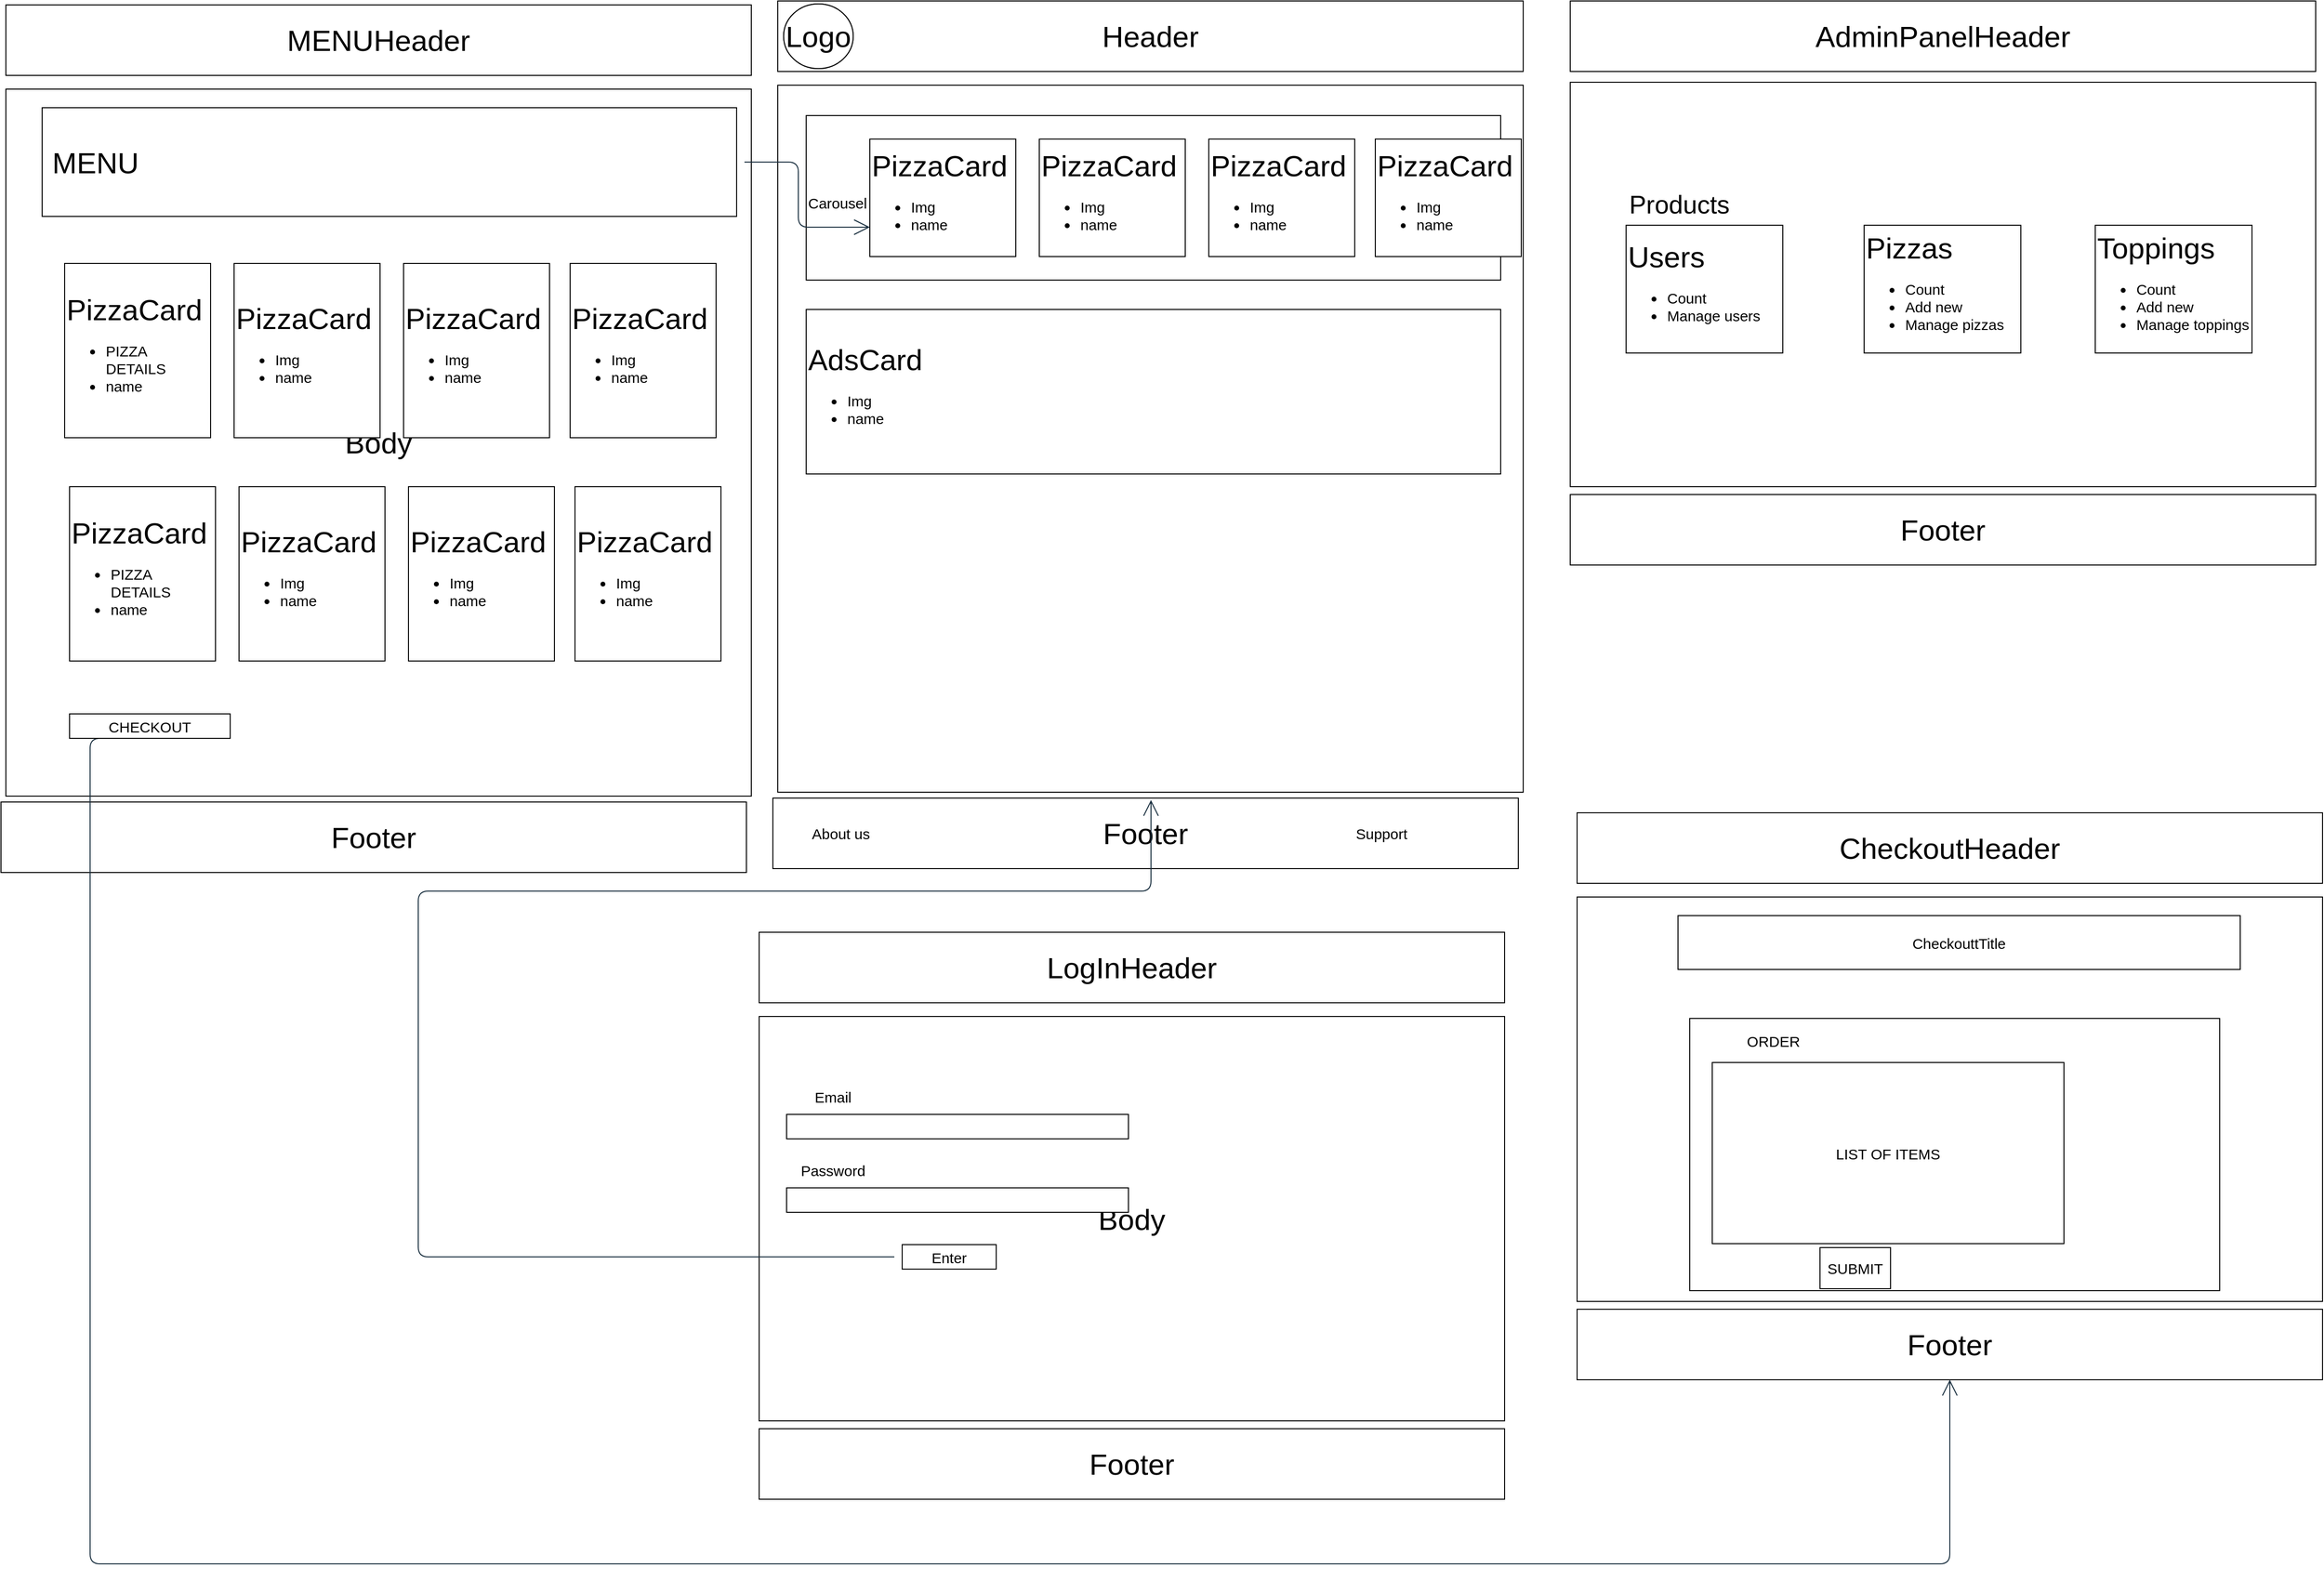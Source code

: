 <mxfile version="16.6.1" type="github">
  <diagram id="f_OamlXEMhh0Ig-cFjTD" name="Page-1">
    <mxGraphModel dx="2936" dy="964" grid="0" gridSize="10" guides="1" tooltips="1" connect="1" arrows="1" fold="1" page="0" pageScale="1" pageWidth="850" pageHeight="1100" math="0" shadow="0">
      <root>
        <mxCell id="0" />
        <mxCell id="1" parent="0" />
        <mxCell id="QaYpBxPNPQrCtKfL7-Zh-1" value="&lt;font style=&quot;font-size: 30px&quot;&gt;Header&lt;/font&gt;" style="rounded=0;whiteSpace=wrap;html=1;hachureGap=4;" parent="1" vertex="1">
          <mxGeometry x="-188" y="41" width="761" height="72" as="geometry" />
        </mxCell>
        <mxCell id="QaYpBxPNPQrCtKfL7-Zh-2" value="&lt;font style=&quot;font-size: 30px&quot;&gt;Body&lt;/font&gt;" style="rounded=0;whiteSpace=wrap;html=1;hachureGap=4;" parent="1" vertex="1">
          <mxGeometry x="-188" y="127" width="761" height="722" as="geometry" />
        </mxCell>
        <mxCell id="QaYpBxPNPQrCtKfL7-Zh-3" value="Logo" style="ellipse;whiteSpace=wrap;html=1;hachureGap=4;fontSize=30;" parent="1" vertex="1">
          <mxGeometry x="-182" y="44" width="71" height="66" as="geometry" />
        </mxCell>
        <mxCell id="QaYpBxPNPQrCtKfL7-Zh-4" value="&lt;font style=&quot;font-size: 30px&quot;&gt;Footer&lt;/font&gt;" style="rounded=0;whiteSpace=wrap;html=1;hachureGap=4;" parent="1" vertex="1">
          <mxGeometry x="-193" y="855" width="761" height="72" as="geometry" />
        </mxCell>
        <mxCell id="QaYpBxPNPQrCtKfL7-Zh-9" value="&lt;font style=&quot;font-size: 15px&quot;&gt;Carousel&lt;/font&gt;" style="rounded=0;whiteSpace=wrap;html=1;hachureGap=4;fontSize=30;align=left;" parent="1" vertex="1">
          <mxGeometry x="-159" y="158" width="709" height="168" as="geometry" />
        </mxCell>
        <mxCell id="QaYpBxPNPQrCtKfL7-Zh-6" value="AdsCard&lt;br style=&quot;font-size: 29px&quot;&gt;&lt;ul style=&quot;font-size: 15px&quot;&gt;&lt;li&gt;&lt;font style=&quot;font-size: 15px&quot;&gt;Img&lt;/font&gt;&lt;/li&gt;&lt;li&gt;&lt;font style=&quot;font-size: 15px&quot;&gt;name&lt;/font&gt;&lt;/li&gt;&lt;/ul&gt;" style="rounded=0;whiteSpace=wrap;html=1;hachureGap=4;fontSize=30;align=left;" parent="1" vertex="1">
          <mxGeometry x="-159" y="356" width="709" height="168" as="geometry" />
        </mxCell>
        <mxCell id="QaYpBxPNPQrCtKfL7-Zh-26" value="" style="group" parent="1" vertex="1" connectable="0">
          <mxGeometry x="-94" y="182" width="665" height="120" as="geometry" />
        </mxCell>
        <mxCell id="QaYpBxPNPQrCtKfL7-Zh-5" value="PizzaCard&lt;br style=&quot;font-size: 29px&quot;&gt;&lt;ul style=&quot;font-size: 15px&quot;&gt;&lt;li&gt;&lt;font style=&quot;font-size: 15px&quot;&gt;Img&lt;/font&gt;&lt;/li&gt;&lt;li&gt;&lt;font style=&quot;font-size: 15px&quot;&gt;name&lt;/font&gt;&lt;/li&gt;&lt;/ul&gt;" style="rounded=0;whiteSpace=wrap;html=1;hachureGap=4;fontSize=30;align=left;" parent="QaYpBxPNPQrCtKfL7-Zh-26" vertex="1">
          <mxGeometry width="149" height="120" as="geometry" />
        </mxCell>
        <mxCell id="QaYpBxPNPQrCtKfL7-Zh-10" value="PizzaCard&lt;br style=&quot;font-size: 29px&quot;&gt;&lt;ul style=&quot;font-size: 15px&quot;&gt;&lt;li&gt;&lt;font style=&quot;font-size: 15px&quot;&gt;Img&lt;/font&gt;&lt;/li&gt;&lt;li&gt;&lt;font style=&quot;font-size: 15px&quot;&gt;name&lt;/font&gt;&lt;/li&gt;&lt;/ul&gt;" style="rounded=0;whiteSpace=wrap;html=1;hachureGap=4;fontSize=30;align=left;" parent="QaYpBxPNPQrCtKfL7-Zh-26" vertex="1">
          <mxGeometry x="173" width="149" height="120" as="geometry" />
        </mxCell>
        <mxCell id="QaYpBxPNPQrCtKfL7-Zh-11" value="PizzaCard&lt;br style=&quot;font-size: 29px&quot;&gt;&lt;ul style=&quot;font-size: 15px&quot;&gt;&lt;li&gt;&lt;font style=&quot;font-size: 15px&quot;&gt;Img&lt;/font&gt;&lt;/li&gt;&lt;li&gt;&lt;font style=&quot;font-size: 15px&quot;&gt;name&lt;/font&gt;&lt;/li&gt;&lt;/ul&gt;" style="rounded=0;whiteSpace=wrap;html=1;hachureGap=4;fontSize=30;align=left;" parent="QaYpBxPNPQrCtKfL7-Zh-26" vertex="1">
          <mxGeometry x="346" width="149" height="120" as="geometry" />
        </mxCell>
        <mxCell id="QaYpBxPNPQrCtKfL7-Zh-12" value="PizzaCard&lt;br style=&quot;font-size: 29px&quot;&gt;&lt;ul style=&quot;font-size: 15px&quot;&gt;&lt;li&gt;&lt;font style=&quot;font-size: 15px&quot;&gt;Img&lt;/font&gt;&lt;/li&gt;&lt;li&gt;&lt;font style=&quot;font-size: 15px&quot;&gt;name&lt;/font&gt;&lt;/li&gt;&lt;/ul&gt;" style="rounded=0;whiteSpace=wrap;html=1;hachureGap=4;fontSize=30;align=left;" parent="QaYpBxPNPQrCtKfL7-Zh-26" vertex="1">
          <mxGeometry x="516" width="149" height="120" as="geometry" />
        </mxCell>
        <mxCell id="QaYpBxPNPQrCtKfL7-Zh-28" value="Logo" style="ellipse;whiteSpace=wrap;html=1;hachureGap=4;fontSize=30;" parent="1" vertex="1">
          <mxGeometry x="-182" y="44" width="71" height="66" as="geometry" />
        </mxCell>
        <mxCell id="QaYpBxPNPQrCtKfL7-Zh-39" value="&lt;font style=&quot;font-size: 30px&quot;&gt;LogInHeader&lt;/font&gt;" style="rounded=0;whiteSpace=wrap;html=1;hachureGap=4;" parent="1" vertex="1">
          <mxGeometry x="-207" y="992" width="761" height="72" as="geometry" />
        </mxCell>
        <mxCell id="QaYpBxPNPQrCtKfL7-Zh-41" value="&lt;font style=&quot;font-size: 30px&quot;&gt;Footer&lt;/font&gt;" style="rounded=0;whiteSpace=wrap;html=1;hachureGap=4;" parent="1" vertex="1">
          <mxGeometry x="-207" y="1499" width="761" height="72" as="geometry" />
        </mxCell>
        <mxCell id="QaYpBxPNPQrCtKfL7-Zh-53" value="" style="group" parent="1" vertex="1" connectable="0">
          <mxGeometry x="628" y="870" width="761" height="579" as="geometry" />
        </mxCell>
        <mxCell id="QaYpBxPNPQrCtKfL7-Zh-50" value="&lt;span style=&quot;font-size: 30px&quot;&gt;CheckoutHeader&lt;/span&gt;" style="rounded=0;whiteSpace=wrap;html=1;hachureGap=4;" parent="QaYpBxPNPQrCtKfL7-Zh-53" vertex="1">
          <mxGeometry width="761" height="72" as="geometry" />
        </mxCell>
        <mxCell id="QaYpBxPNPQrCtKfL7-Zh-51" value="&lt;font style=&quot;font-size: 30px&quot;&gt;Body&lt;/font&gt;" style="rounded=0;whiteSpace=wrap;html=1;hachureGap=4;" parent="QaYpBxPNPQrCtKfL7-Zh-53" vertex="1">
          <mxGeometry y="86" width="761" height="413" as="geometry" />
        </mxCell>
        <mxCell id="QaYpBxPNPQrCtKfL7-Zh-52" value="&lt;font style=&quot;font-size: 30px&quot;&gt;Footer&lt;/font&gt;" style="rounded=0;whiteSpace=wrap;html=1;hachureGap=4;" parent="QaYpBxPNPQrCtKfL7-Zh-53" vertex="1">
          <mxGeometry y="507" width="761" height="72" as="geometry" />
        </mxCell>
        <mxCell id="QaYpBxPNPQrCtKfL7-Zh-56" value="CheckouttTitle" style="rounded=0;whiteSpace=wrap;html=1;hachureGap=4;fontSize=15;" parent="QaYpBxPNPQrCtKfL7-Zh-53" vertex="1">
          <mxGeometry x="103" y="105" width="574" height="55" as="geometry" />
        </mxCell>
        <mxCell id="QaYpBxPNPQrCtKfL7-Zh-78" value="" style="rounded=0;whiteSpace=wrap;html=1;hachureGap=4;fontSize=15;" parent="QaYpBxPNPQrCtKfL7-Zh-53" vertex="1">
          <mxGeometry x="115" y="210" width="541" height="278" as="geometry" />
        </mxCell>
        <mxCell id="QaYpBxPNPQrCtKfL7-Zh-87" value="" style="group" parent="QaYpBxPNPQrCtKfL7-Zh-53" vertex="1" connectable="0">
          <mxGeometry x="138" y="218" width="359" height="268" as="geometry" />
        </mxCell>
        <mxCell id="QaYpBxPNPQrCtKfL7-Zh-83" value="ORDER" style="text;strokeColor=none;fillColor=none;html=1;align=center;verticalAlign=middle;whiteSpace=wrap;rounded=0;hachureGap=4;fontSize=15;" parent="QaYpBxPNPQrCtKfL7-Zh-87" vertex="1">
          <mxGeometry x="15" width="95" height="30" as="geometry" />
        </mxCell>
        <mxCell id="QaYpBxPNPQrCtKfL7-Zh-85" value="LIST OF ITEMS" style="rounded=0;whiteSpace=wrap;html=1;hachureGap=4;fontSize=15;" parent="QaYpBxPNPQrCtKfL7-Zh-87" vertex="1">
          <mxGeometry y="37" width="359" height="185" as="geometry" />
        </mxCell>
        <mxCell id="QaYpBxPNPQrCtKfL7-Zh-86" value="SUBMIT" style="rounded=0;whiteSpace=wrap;html=1;hachureGap=4;fontSize=15;" parent="QaYpBxPNPQrCtKfL7-Zh-87" vertex="1">
          <mxGeometry x="110" y="226" width="72" height="42" as="geometry" />
        </mxCell>
        <mxCell id="QaYpBxPNPQrCtKfL7-Zh-55" value="" style="group" parent="1" vertex="1" connectable="0">
          <mxGeometry x="-207" y="1078" width="761" height="413" as="geometry" />
        </mxCell>
        <mxCell id="QaYpBxPNPQrCtKfL7-Zh-40" value="&lt;font style=&quot;font-size: 30px&quot;&gt;Body&lt;/font&gt;" style="rounded=0;whiteSpace=wrap;html=1;hachureGap=4;" parent="QaYpBxPNPQrCtKfL7-Zh-55" vertex="1">
          <mxGeometry width="761" height="413" as="geometry" />
        </mxCell>
        <mxCell id="QaYpBxPNPQrCtKfL7-Zh-42" value="" style="rounded=0;whiteSpace=wrap;html=1;hachureGap=4;fontSize=15;" parent="QaYpBxPNPQrCtKfL7-Zh-55" vertex="1">
          <mxGeometry x="28" y="100" width="349" height="25" as="geometry" />
        </mxCell>
        <mxCell id="QaYpBxPNPQrCtKfL7-Zh-43" value="Email" style="text;strokeColor=none;fillColor=none;html=1;align=center;verticalAlign=middle;whiteSpace=wrap;rounded=0;hachureGap=4;fontSize=15;" parent="QaYpBxPNPQrCtKfL7-Zh-55" vertex="1">
          <mxGeometry x="28" y="67" width="95" height="30" as="geometry" />
        </mxCell>
        <mxCell id="QaYpBxPNPQrCtKfL7-Zh-44" value="" style="rounded=0;whiteSpace=wrap;html=1;hachureGap=4;fontSize=15;" parent="QaYpBxPNPQrCtKfL7-Zh-55" vertex="1">
          <mxGeometry x="28" y="175" width="349" height="25" as="geometry" />
        </mxCell>
        <mxCell id="QaYpBxPNPQrCtKfL7-Zh-45" value="Password" style="text;strokeColor=none;fillColor=none;html=1;align=center;verticalAlign=middle;whiteSpace=wrap;rounded=0;hachureGap=4;fontSize=15;" parent="QaYpBxPNPQrCtKfL7-Zh-55" vertex="1">
          <mxGeometry x="28" y="142" width="95" height="30" as="geometry" />
        </mxCell>
        <mxCell id="QaYpBxPNPQrCtKfL7-Zh-54" value="Enter" style="rounded=0;whiteSpace=wrap;html=1;hachureGap=4;fontSize=15;" parent="QaYpBxPNPQrCtKfL7-Zh-55" vertex="1">
          <mxGeometry x="146" y="233" width="96" height="25" as="geometry" />
        </mxCell>
        <mxCell id="QaYpBxPNPQrCtKfL7-Zh-81" value="About us" style="text;strokeColor=none;fillColor=none;html=1;align=center;verticalAlign=middle;whiteSpace=wrap;rounded=0;hachureGap=4;fontSize=15;" parent="1" vertex="1">
          <mxGeometry x="-171" y="876" width="95" height="30" as="geometry" />
        </mxCell>
        <mxCell id="QaYpBxPNPQrCtKfL7-Zh-82" value="Support" style="text;strokeColor=none;fillColor=none;html=1;align=center;verticalAlign=middle;whiteSpace=wrap;rounded=0;hachureGap=4;fontSize=15;" parent="1" vertex="1">
          <mxGeometry x="381" y="876" width="95" height="30" as="geometry" />
        </mxCell>
        <mxCell id="QaYpBxPNPQrCtKfL7-Zh-88" value="&lt;font style=&quot;font-size: 30px&quot;&gt;MENUHeader&lt;/font&gt;" style="rounded=0;whiteSpace=wrap;html=1;hachureGap=4;" parent="1" vertex="1">
          <mxGeometry x="-976" y="45" width="761" height="72" as="geometry" />
        </mxCell>
        <mxCell id="QaYpBxPNPQrCtKfL7-Zh-89" value="&lt;font style=&quot;font-size: 30px&quot;&gt;Body&lt;/font&gt;" style="rounded=0;whiteSpace=wrap;html=1;hachureGap=4;" parent="1" vertex="1">
          <mxGeometry x="-976" y="131" width="761" height="722" as="geometry" />
        </mxCell>
        <mxCell id="QaYpBxPNPQrCtKfL7-Zh-90" value="&lt;font style=&quot;font-size: 30px&quot;&gt;Footer&lt;/font&gt;" style="rounded=0;whiteSpace=wrap;html=1;hachureGap=4;" parent="1" vertex="1">
          <mxGeometry x="-981" y="859" width="761" height="72" as="geometry" />
        </mxCell>
        <mxCell id="QaYpBxPNPQrCtKfL7-Zh-91" value="&lt;span style=&quot;white-space: pre&quot;&gt; &lt;/span&gt;MENU" style="rounded=0;whiteSpace=wrap;html=1;hachureGap=4;fontSize=30;align=left;" parent="1" vertex="1">
          <mxGeometry x="-939" y="150" width="709" height="111" as="geometry" />
        </mxCell>
        <mxCell id="QaYpBxPNPQrCtKfL7-Zh-92" value="" style="group" parent="1" vertex="1" connectable="0">
          <mxGeometry x="-916" y="309" width="665" height="178" as="geometry" />
        </mxCell>
        <mxCell id="QaYpBxPNPQrCtKfL7-Zh-93" value="PizzaCard&lt;br style=&quot;font-size: 29px&quot;&gt;&lt;ul style=&quot;font-size: 15px&quot;&gt;&lt;li&gt;PIZZA DETAILS&lt;/li&gt;&lt;li&gt;&lt;font style=&quot;font-size: 15px&quot;&gt;name&lt;/font&gt;&lt;/li&gt;&lt;/ul&gt;" style="rounded=0;whiteSpace=wrap;html=1;hachureGap=4;fontSize=30;align=left;" parent="QaYpBxPNPQrCtKfL7-Zh-92" vertex="1">
          <mxGeometry width="149" height="178" as="geometry" />
        </mxCell>
        <mxCell id="QaYpBxPNPQrCtKfL7-Zh-94" value="PizzaCard&lt;br style=&quot;font-size: 29px&quot;&gt;&lt;ul style=&quot;font-size: 15px&quot;&gt;&lt;li&gt;&lt;font style=&quot;font-size: 15px&quot;&gt;Img&lt;/font&gt;&lt;/li&gt;&lt;li&gt;&lt;font style=&quot;font-size: 15px&quot;&gt;name&lt;/font&gt;&lt;/li&gt;&lt;/ul&gt;" style="rounded=0;whiteSpace=wrap;html=1;hachureGap=4;fontSize=30;align=left;" parent="QaYpBxPNPQrCtKfL7-Zh-92" vertex="1">
          <mxGeometry x="173" width="149" height="178" as="geometry" />
        </mxCell>
        <mxCell id="QaYpBxPNPQrCtKfL7-Zh-95" value="PizzaCard&lt;br style=&quot;font-size: 29px&quot;&gt;&lt;ul style=&quot;font-size: 15px&quot;&gt;&lt;li&gt;&lt;font style=&quot;font-size: 15px&quot;&gt;Img&lt;/font&gt;&lt;/li&gt;&lt;li&gt;&lt;font style=&quot;font-size: 15px&quot;&gt;name&lt;/font&gt;&lt;/li&gt;&lt;/ul&gt;" style="rounded=0;whiteSpace=wrap;html=1;hachureGap=4;fontSize=30;align=left;" parent="QaYpBxPNPQrCtKfL7-Zh-92" vertex="1">
          <mxGeometry x="346" width="149" height="178" as="geometry" />
        </mxCell>
        <mxCell id="QaYpBxPNPQrCtKfL7-Zh-96" value="PizzaCard&lt;br style=&quot;font-size: 29px&quot;&gt;&lt;ul style=&quot;font-size: 15px&quot;&gt;&lt;li&gt;&lt;font style=&quot;font-size: 15px&quot;&gt;Img&lt;/font&gt;&lt;/li&gt;&lt;li&gt;&lt;font style=&quot;font-size: 15px&quot;&gt;name&lt;/font&gt;&lt;/li&gt;&lt;/ul&gt;" style="rounded=0;whiteSpace=wrap;html=1;hachureGap=4;fontSize=30;align=left;" parent="QaYpBxPNPQrCtKfL7-Zh-92" vertex="1">
          <mxGeometry x="516" width="149" height="178" as="geometry" />
        </mxCell>
        <mxCell id="QaYpBxPNPQrCtKfL7-Zh-98" value="" style="group" parent="1" vertex="1" connectable="0">
          <mxGeometry x="-911" y="537" width="665" height="178" as="geometry" />
        </mxCell>
        <mxCell id="QaYpBxPNPQrCtKfL7-Zh-99" value="PizzaCard&lt;br style=&quot;font-size: 29px&quot;&gt;&lt;ul style=&quot;font-size: 15px&quot;&gt;&lt;li&gt;PIZZA DETAILS&lt;/li&gt;&lt;li&gt;&lt;font style=&quot;font-size: 15px&quot;&gt;name&lt;/font&gt;&lt;/li&gt;&lt;/ul&gt;" style="rounded=0;whiteSpace=wrap;html=1;hachureGap=4;fontSize=30;align=left;" parent="QaYpBxPNPQrCtKfL7-Zh-98" vertex="1">
          <mxGeometry width="149" height="178" as="geometry" />
        </mxCell>
        <mxCell id="QaYpBxPNPQrCtKfL7-Zh-100" value="PizzaCard&lt;br style=&quot;font-size: 29px&quot;&gt;&lt;ul style=&quot;font-size: 15px&quot;&gt;&lt;li&gt;&lt;font style=&quot;font-size: 15px&quot;&gt;Img&lt;/font&gt;&lt;/li&gt;&lt;li&gt;&lt;font style=&quot;font-size: 15px&quot;&gt;name&lt;/font&gt;&lt;/li&gt;&lt;/ul&gt;" style="rounded=0;whiteSpace=wrap;html=1;hachureGap=4;fontSize=30;align=left;" parent="QaYpBxPNPQrCtKfL7-Zh-98" vertex="1">
          <mxGeometry x="173" width="149" height="178" as="geometry" />
        </mxCell>
        <mxCell id="QaYpBxPNPQrCtKfL7-Zh-101" value="PizzaCard&lt;br style=&quot;font-size: 29px&quot;&gt;&lt;ul style=&quot;font-size: 15px&quot;&gt;&lt;li&gt;&lt;font style=&quot;font-size: 15px&quot;&gt;Img&lt;/font&gt;&lt;/li&gt;&lt;li&gt;&lt;font style=&quot;font-size: 15px&quot;&gt;name&lt;/font&gt;&lt;/li&gt;&lt;/ul&gt;" style="rounded=0;whiteSpace=wrap;html=1;hachureGap=4;fontSize=30;align=left;" parent="QaYpBxPNPQrCtKfL7-Zh-98" vertex="1">
          <mxGeometry x="346" width="149" height="178" as="geometry" />
        </mxCell>
        <mxCell id="QaYpBxPNPQrCtKfL7-Zh-102" value="PizzaCard&lt;br style=&quot;font-size: 29px&quot;&gt;&lt;ul style=&quot;font-size: 15px&quot;&gt;&lt;li&gt;&lt;font style=&quot;font-size: 15px&quot;&gt;Img&lt;/font&gt;&lt;/li&gt;&lt;li&gt;&lt;font style=&quot;font-size: 15px&quot;&gt;name&lt;/font&gt;&lt;/li&gt;&lt;/ul&gt;" style="rounded=0;whiteSpace=wrap;html=1;hachureGap=4;fontSize=30;align=left;" parent="QaYpBxPNPQrCtKfL7-Zh-98" vertex="1">
          <mxGeometry x="516" width="149" height="178" as="geometry" />
        </mxCell>
        <mxCell id="QaYpBxPNPQrCtKfL7-Zh-103" value="" style="edgeStyle=orthogonalEdgeStyle;orthogonalLoop=1;jettySize=auto;html=1;rounded=1;sketch=0;fontColor=#1A1A1A;endArrow=open;startSize=14;endSize=14;sourcePerimeterSpacing=8;targetPerimeterSpacing=8;strokeColor=#182E3E;entryX=0;entryY=0.75;entryDx=0;entryDy=0;" parent="1" source="QaYpBxPNPQrCtKfL7-Zh-91" target="QaYpBxPNPQrCtKfL7-Zh-5" edge="1">
          <mxGeometry width="120" relative="1" as="geometry">
            <mxPoint x="-152" y="418" as="sourcePoint" />
            <mxPoint x="652" y="-27" as="targetPoint" />
          </mxGeometry>
        </mxCell>
        <mxCell id="QaYpBxPNPQrCtKfL7-Zh-106" style="edgeStyle=orthogonalEdgeStyle;rounded=1;sketch=0;orthogonalLoop=1;jettySize=auto;html=1;entryX=0.5;entryY=1;entryDx=0;entryDy=0;fontColor=#1A1A1A;endArrow=open;startSize=14;endSize=14;sourcePerimeterSpacing=8;targetPerimeterSpacing=8;strokeColor=#182E3E;exitX=0.5;exitY=1;exitDx=0;exitDy=0;" parent="1" source="QaYpBxPNPQrCtKfL7-Zh-109" target="QaYpBxPNPQrCtKfL7-Zh-52" edge="1">
          <mxGeometry relative="1" as="geometry">
            <Array as="points">
              <mxPoint x="-890" y="794" />
              <mxPoint x="-890" y="1637" />
              <mxPoint x="1009" y="1637" />
            </Array>
          </mxGeometry>
        </mxCell>
        <mxCell id="QaYpBxPNPQrCtKfL7-Zh-107" style="edgeStyle=orthogonalEdgeStyle;rounded=1;sketch=0;orthogonalLoop=1;jettySize=auto;html=1;fontColor=#1A1A1A;endArrow=open;startSize=14;endSize=14;sourcePerimeterSpacing=8;targetPerimeterSpacing=8;strokeColor=#182E3E;" parent="1" source="QaYpBxPNPQrCtKfL7-Zh-54" target="QaYpBxPNPQrCtKfL7-Zh-2" edge="1">
          <mxGeometry relative="1" as="geometry">
            <Array as="points">
              <mxPoint x="-555" y="1323" />
              <mxPoint x="-555" y="950" />
              <mxPoint x="193" y="950" />
            </Array>
          </mxGeometry>
        </mxCell>
        <mxCell id="QaYpBxPNPQrCtKfL7-Zh-109" value="CHECKOUT" style="rounded=0;whiteSpace=wrap;html=1;hachureGap=4;fontSize=15;" parent="1" vertex="1">
          <mxGeometry x="-911" y="769" width="164" height="25" as="geometry" />
        </mxCell>
        <mxCell id="RAVpeaQOlt6fFp4N-F74-1" value="&lt;font style=&quot;font-size: 30px&quot;&gt;Body&lt;/font&gt;" style="rounded=0;whiteSpace=wrap;html=1;hachureGap=4;" vertex="1" parent="1">
          <mxGeometry x="621" y="124" width="761" height="413" as="geometry" />
        </mxCell>
        <mxCell id="RAVpeaQOlt6fFp4N-F74-2" value="&lt;font style=&quot;font-size: 30px&quot;&gt;Footer&lt;/font&gt;" style="rounded=0;whiteSpace=wrap;html=1;hachureGap=4;" vertex="1" parent="1">
          <mxGeometry x="621" y="545" width="761" height="72" as="geometry" />
        </mxCell>
        <mxCell id="RAVpeaQOlt6fFp4N-F74-3" value="&lt;span style=&quot;font-size: 30px&quot;&gt;AdminPanelHeader&lt;/span&gt;" style="rounded=0;whiteSpace=wrap;html=1;hachureGap=4;" vertex="1" parent="1">
          <mxGeometry x="621" y="41" width="761" height="72" as="geometry" />
        </mxCell>
        <mxCell id="RAVpeaQOlt6fFp4N-F74-7" value="" style="group" vertex="1" connectable="0" parent="1">
          <mxGeometry x="678" y="270" width="639" height="130.5" as="geometry" />
        </mxCell>
        <mxCell id="RAVpeaQOlt6fFp4N-F74-4" value="Users&lt;br style=&quot;font-size: 29px&quot;&gt;&lt;ul style=&quot;font-size: 15px&quot;&gt;&lt;li&gt;&lt;font style=&quot;font-size: 15px&quot;&gt;Count&lt;/font&gt;&lt;/li&gt;&lt;li&gt;&lt;font style=&quot;font-size: 15px&quot;&gt;Manage users&lt;/font&gt;&lt;/li&gt;&lt;/ul&gt;" style="rounded=0;whiteSpace=wrap;html=1;hachureGap=4;fontSize=30;align=left;" vertex="1" parent="RAVpeaQOlt6fFp4N-F74-7">
          <mxGeometry width="160" height="130.5" as="geometry" />
        </mxCell>
        <mxCell id="RAVpeaQOlt6fFp4N-F74-5" value="Pizzas&lt;br style=&quot;font-size: 29px&quot;&gt;&lt;ul style=&quot;font-size: 15px&quot;&gt;&lt;li&gt;&lt;font style=&quot;font-size: 15px&quot;&gt;Count&lt;/font&gt;&lt;/li&gt;&lt;li&gt;&lt;font style=&quot;font-size: 15px&quot;&gt;Add new&lt;/font&gt;&lt;/li&gt;&lt;li&gt;&lt;font style=&quot;font-size: 15px&quot;&gt;Manage pizzas&lt;/font&gt;&lt;/li&gt;&lt;/ul&gt;" style="rounded=0;whiteSpace=wrap;html=1;hachureGap=4;fontSize=30;align=left;" vertex="1" parent="RAVpeaQOlt6fFp4N-F74-7">
          <mxGeometry x="243" width="160" height="130.5" as="geometry" />
        </mxCell>
        <mxCell id="RAVpeaQOlt6fFp4N-F74-6" value="Toppings&lt;br style=&quot;font-size: 29px&quot;&gt;&lt;ul style=&quot;font-size: 15px&quot;&gt;&lt;li&gt;&lt;font style=&quot;font-size: 15px&quot;&gt;Count&lt;/font&gt;&lt;/li&gt;&lt;li&gt;&lt;font style=&quot;font-size: 15px&quot;&gt;Add new&lt;/font&gt;&lt;/li&gt;&lt;li&gt;&lt;font style=&quot;font-size: 15px&quot;&gt;Manage toppings&lt;/font&gt;&lt;/li&gt;&lt;/ul&gt;" style="rounded=0;whiteSpace=wrap;html=1;hachureGap=4;fontSize=30;align=left;" vertex="1" parent="RAVpeaQOlt6fFp4N-F74-7">
          <mxGeometry x="479" width="160" height="130.5" as="geometry" />
        </mxCell>
        <mxCell id="RAVpeaQOlt6fFp4N-F74-12" value="Products" style="text;html=1;strokeColor=none;fillColor=none;align=center;verticalAlign=middle;whiteSpace=wrap;rounded=0;fontSize=26;" vertex="1" parent="1">
          <mxGeometry x="646" y="228" width="173" height="42" as="geometry" />
        </mxCell>
      </root>
    </mxGraphModel>
  </diagram>
</mxfile>
